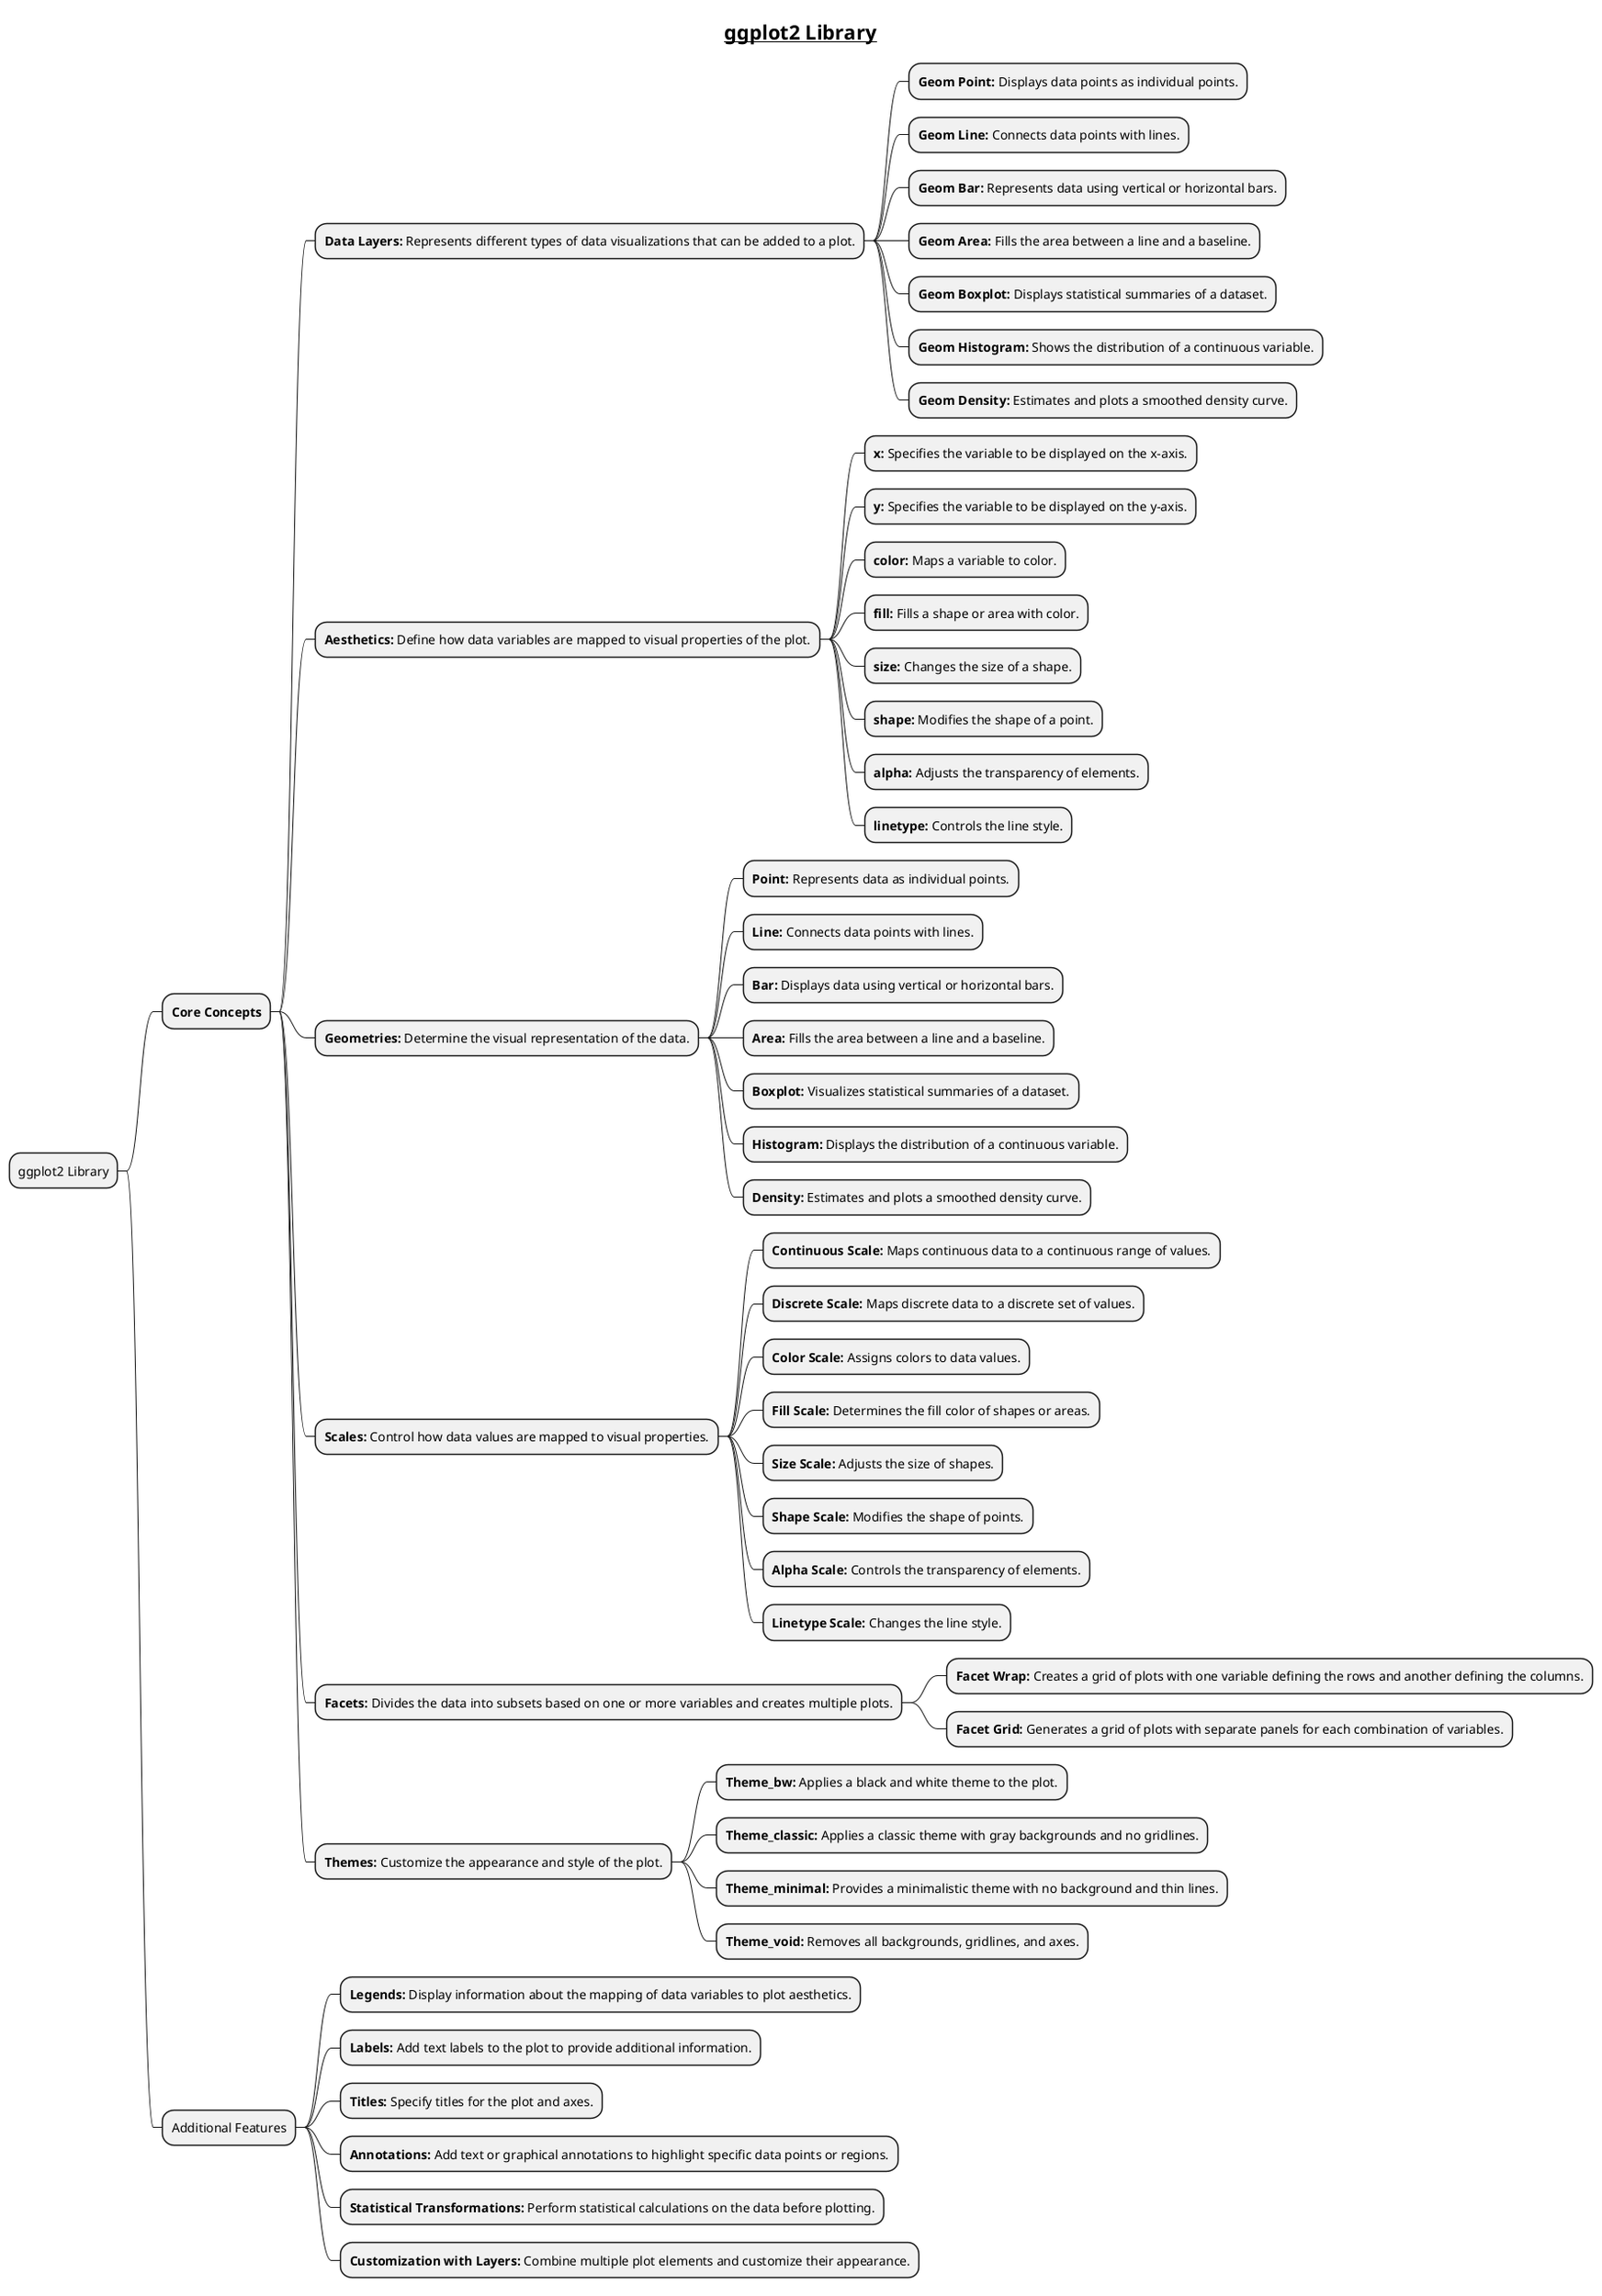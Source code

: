@startmindmap
title =__ggplot2 Library__

* ggplot2 Library
** **Core Concepts**
*** **Data Layers:** Represents different types of data visualizations that can be added to a plot.
**** **Geom Point:** Displays data points as individual points.
**** **Geom Line:** Connects data points with lines.
**** **Geom Bar:** Represents data using vertical or horizontal bars.
**** **Geom Area:** Fills the area between a line and a baseline.
**** **Geom Boxplot:** Displays statistical summaries of a dataset.
**** **Geom Histogram:** Shows the distribution of a continuous variable.
**** **Geom Density:** Estimates and plots a smoothed density curve.

*** **Aesthetics:** Define how data variables are mapped to visual properties of the plot.
**** **x:** Specifies the variable to be displayed on the x-axis.
**** **y:** Specifies the variable to be displayed on the y-axis.
**** **color:** Maps a variable to color.
**** **fill:** Fills a shape or area with color.
**** **size:** Changes the size of a shape.
**** **shape:** Modifies the shape of a point.
**** **alpha:** Adjusts the transparency of elements.
**** **linetype:** Controls the line style.

*** **Geometries:** Determine the visual representation of the data.
**** **Point:** Represents data as individual points.
**** **Line:** Connects data points with lines.
**** **Bar:** Displays data using vertical or horizontal bars.
**** **Area:** Fills the area between a line and a baseline.
**** **Boxplot:** Visualizes statistical summaries of a dataset.
**** **Histogram:** Displays the distribution of a continuous variable.
**** **Density:** Estimates and plots a smoothed density curve.

*** **Scales:** Control how data values are mapped to visual properties.
**** **Continuous Scale:** Maps continuous data to a continuous range of values.
**** **Discrete Scale:** Maps discrete data to a discrete set of values.
**** **Color Scale:** Assigns colors to data values.
**** **Fill Scale:** Determines the fill color of shapes or areas.
**** **Size Scale:** Adjusts the size of shapes.
**** **Shape Scale:** Modifies the shape of points.
**** **Alpha Scale:** Controls the transparency of elements.
**** **Linetype Scale:** Changes the line style.

*** **Facets:** Divides the data into subsets based on one or more variables and creates multiple plots.
**** **Facet Wrap:** Creates a grid of plots with one variable defining the rows and another defining the columns.
**** **Facet Grid:** Generates a grid of plots with separate panels for each combination of variables.

*** **Themes:** Customize the appearance and style of the plot.
**** **Theme_bw:** Applies a black and white theme to the plot.
**** **Theme_classic:** Applies a classic theme with gray backgrounds and no gridlines.
**** **Theme_minimal:** Provides a minimalistic theme with no background and thin lines.
**** **Theme_void:** Removes all backgrounds, gridlines, and axes.

** Additional Features
*** **Legends:** Display information about the mapping of data variables to plot aesthetics.
*** **Labels:** Add text labels to the plot to provide additional information.
*** **Titles:** Specify titles for the plot and axes.
*** **Annotations:** Add text or graphical annotations to highlight specific data points or regions.
*** **Statistical Transformations:** Perform statistical calculations on the data before plotting.
*** **Customization with Layers:** Combine multiple plot elements and customize their appearance.

@endmindmap
